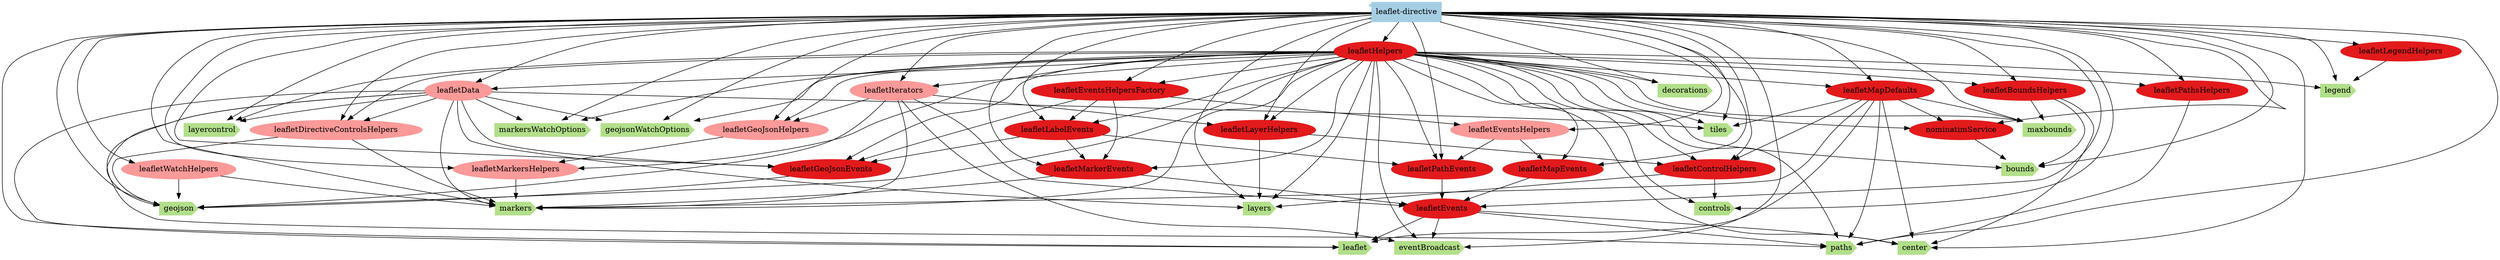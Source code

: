 digraph dependencies {
  node[shape="component",style="filled",colorscheme=paired12]

    node[shape="component"]
    
      "leaflet-directive"[label="leaflet-directive", color=1]
    

    
      
    

    node[shape="ellipse"]


    
      

      

      
        "leafletData"[label="leafletData", color=5]
      
        "leafletDirectiveControlsHelpers"[label="leafletDirectiveControlsHelpers", color=5]
      
        "leafletGeoJsonHelpers"[label="leafletGeoJsonHelpers", color=5]
      
        "leafletIterators"[label="leafletIterators", color=5]
      
        "leafletMarkersHelpers"[label="leafletMarkersHelpers", color=5]
      
        "leafletWatchHelpers"[label="leafletWatchHelpers", color=5]
      
        "leafletEventsHelpers"[label="leafletEventsHelpers", color=5]
      

      
        "leafletBoundsHelpers"[label="leafletBoundsHelpers", color=6]
      
        "leafletControlHelpers"[label="leafletControlHelpers", color=6]
      
        "leafletEvents"[label="leafletEvents", color=6]
      
        "leafletHelpers"[label="leafletHelpers", color=6]
      
        "leafletLayerHelpers"[label="leafletLayerHelpers", color=6]
      
        "leafletLegendHelpers"[label="leafletLegendHelpers", color=6]
      
        "leafletMapDefaults"[label="leafletMapDefaults", color=6]
      
        "leafletPathsHelpers"[label="leafletPathsHelpers", color=6]
      
        "nominatimService"[label="nominatimService", color=6]
      
        "leafletEventsHelpersFactory"[label="leafletEventsHelpersFactory", color=6]
      
        "leafletGeoJsonEvents"[label="leafletGeoJsonEvents", color=6]
      
        "leafletLabelEvents"[label="leafletLabelEvents", color=6]
      
        "leafletMapEvents"[label="leafletMapEvents", color=6]
      
        "leafletMarkerEvents"[label="leafletMarkerEvents", color=6]
      
        "leafletPathEvents"[label="leafletPathEvents", color=6]
      


      node[shape="cds"]

      

      
        "leaflet"[label="leaflet", color=3]
      
        "bounds"[label="bounds", color=3]
      
        "center"[label="center", color=3]
      
        "controls"[label="controls", color=3]
      
        "decorations"[label="decorations", color=3]
      
        "eventBroadcast"[label="eventBroadcast", color=3]
      
        "geojson"[label="geojson", color=3]
      
        "layercontrol"[label="layercontrol", color=3]
      
        "layers"[label="layers", color=3]
      
        "legend"[label="legend", color=3]
      
        "markers"[label="markers", color=3]
      
        "maxbounds"[label="maxbounds", color=3]
      
        "paths"[label="paths", color=3]
      
        "tiles"[label="tiles", color=3]
      
        "markersWatchOptions"[label="markersWatchOptions", color=3]
      
        "geojsonWatchOptions"[label="geojsonWatchOptions", color=3]
      





      node[shape="ellipse"]
      

      
        "leaflet-directive" -> "leaflet"
      
        "leaflet-directive" -> "bounds"
      
        "leaflet-directive" -> "center"
      
        "leaflet-directive" -> "controls"
      
        "leaflet-directive" -> "decorations"
      
        "leaflet-directive" -> "eventBroadcast"
      
        "leaflet-directive" -> "geojson"
      
        "leaflet-directive" -> "layercontrol"
      
        "leaflet-directive" -> "layers"
      
        "leaflet-directive" -> "legend"
      
        "leaflet-directive" -> "markers"
      
        "leaflet-directive" -> "maxbounds"
      
        "leaflet-directive" -> "paths"
      
        "leaflet-directive" -> "tiles"
      
        "leaflet-directive" -> "markersWatchOptions"
      
        "leaflet-directive" -> "geojsonWatchOptions"
      

      

      
        "leaflet-directive" -> "leafletData"
      
        "leaflet-directive" -> "leafletDirectiveControlsHelpers"
      
        "leaflet-directive" -> "leafletGeoJsonHelpers"
      
        "leaflet-directive" -> "leafletIterators"
      
        "leaflet-directive" -> "leafletMarkersHelpers"
      
        "leaflet-directive" -> "leafletWatchHelpers"
      
        "leaflet-directive" -> "leafletEventsHelpers"
      

      
        "leaflet-directive" -> "leafletBoundsHelpers"
      
        "leaflet-directive" -> "leafletControlHelpers"
      
        "leaflet-directive" -> "leafletEvents"
      
        "leaflet-directive" -> "leafletHelpers"
      
        "leaflet-directive" -> "leafletLayerHelpers"
      
        "leaflet-directive" -> "leafletLegendHelpers"
      
        "leaflet-directive" -> "leafletMapDefaults"
      
        "leaflet-directive" -> "leafletPathsHelpers"
      
        "leaflet-directive" -> "nominatimService"
      
        "leaflet-directive" -> "leafletEventsHelpersFactory"
      
        "leaflet-directive" -> "leafletGeoJsonEvents"
      
        "leaflet-directive" -> "leafletLabelEvents"
      
        "leaflet-directive" -> "leafletMapEvents"
      
        "leaflet-directive" -> "leafletMarkerEvents"
      
        "leaflet-directive" -> "leafletPathEvents"
      

      











      node[shape="ellipse",style="filled", color=8]
      

      
        
          "leafletData"[label="leafletData"]
          "leafletData" -> "leaflet"
        
          "leafletMapDefaults"[label="leafletMapDefaults"]
          "leafletMapDefaults" -> "leaflet"
        
          "leafletHelpers"[label="leafletHelpers"]
          "leafletHelpers" -> "leaflet"
        
          "leafletEvents"[label="leafletEvents"]
          "leafletEvents" -> "leaflet"
        
      
        
          "leafletHelpers"[label="leafletHelpers"]
          "leafletHelpers" -> "bounds"
        
          "nominatimService"[label="nominatimService"]
          "nominatimService" -> "bounds"
        
          "leafletBoundsHelpers"[label="leafletBoundsHelpers"]
          "leafletBoundsHelpers" -> "bounds"
        
      
        
          "leafletMapDefaults"[label="leafletMapDefaults"]
          "leafletMapDefaults" -> "center"
        
          "leafletHelpers"[label="leafletHelpers"]
          "leafletHelpers" -> "center"
        
          "leafletBoundsHelpers"[label="leafletBoundsHelpers"]
          "leafletBoundsHelpers" -> "center"
        
          "leafletEvents"[label="leafletEvents"]
          "leafletEvents" -> "center"
        
      
        
          "leafletHelpers"[label="leafletHelpers"]
          "leafletHelpers" -> "controls"
        
          "leafletControlHelpers"[label="leafletControlHelpers"]
          "leafletControlHelpers" -> "controls"
        
      
        
          "leafletHelpers"[label="leafletHelpers"]
          "leafletHelpers" -> "decorations"
        
      
        
          "leafletHelpers"[label="leafletHelpers"]
          "leafletHelpers" -> "eventBroadcast"
        
          "leafletEvents"[label="leafletEvents"]
          "leafletEvents" -> "eventBroadcast"
        
          "leafletIterators"[label="leafletIterators"]
          "leafletIterators" -> "eventBroadcast"
        
      
        
          "leafletData"[label="leafletData"]
          "leafletData" -> "geojson"
        
          "leafletHelpers"[label="leafletHelpers"]
          "leafletHelpers" -> "geojson"
        
          "leafletWatchHelpers"[label="leafletWatchHelpers"]
          "leafletWatchHelpers" -> "geojson"
        
          "leafletDirectiveControlsHelpers"[label="leafletDirectiveControlsHelpers"]
          "leafletDirectiveControlsHelpers" -> "geojson"
        
          "leafletIterators"[label="leafletIterators"]
          "leafletIterators" -> "geojson"
        
          "leafletGeoJsonEvents"[label="leafletGeoJsonEvents"]
          "leafletGeoJsonEvents" -> "geojson"
        
      
        
          "leafletData"[label="leafletData"]
          "leafletData" -> "layercontrol"
        
          "leafletHelpers"[label="leafletHelpers"]
          "leafletHelpers" -> "layercontrol"
        
      
        
          "leafletData"[label="leafletData"]
          "leafletData" -> "layers"
        
          "leafletHelpers"[label="leafletHelpers"]
          "leafletHelpers" -> "layers"
        
          "leafletLayerHelpers"[label="leafletLayerHelpers"]
          "leafletLayerHelpers" -> "layers"
        
          "leafletControlHelpers"[label="leafletControlHelpers"]
          "leafletControlHelpers" -> "layers"
        
      
        
          "leafletHelpers"[label="leafletHelpers"]
          "leafletHelpers" -> "legend"
        
          "leafletLegendHelpers"[label="leafletLegendHelpers"]
          "leafletLegendHelpers" -> "legend"
        
      
        
          "leafletData"[label="leafletData"]
          "leafletData" -> "markers"
        
          "leafletHelpers"[label="leafletHelpers"]
          "leafletHelpers" -> "markers"
        
          "leafletMapDefaults"[label="leafletMapDefaults"]
          "leafletMapDefaults" -> "markers"
        
          "leafletMarkersHelpers"[label="leafletMarkersHelpers"]
          "leafletMarkersHelpers" -> "markers"
        
          "leafletMarkerEvents"[label="leafletMarkerEvents"]
          "leafletMarkerEvents" -> "markers"
        
          "leafletIterators"[label="leafletIterators"]
          "leafletIterators" -> "markers"
        
          "leafletWatchHelpers"[label="leafletWatchHelpers"]
          "leafletWatchHelpers" -> "markers"
        
          "leafletDirectiveControlsHelpers"[label="leafletDirectiveControlsHelpers"]
          "leafletDirectiveControlsHelpers" -> "markers"
        
      
        
          "leafletMapDefaults"[label="leafletMapDefaults"]
          "leafletMapDefaults" -> "maxbounds"
        
          "leafletBoundsHelpers"[label="leafletBoundsHelpers"]
          "leafletBoundsHelpers" -> "maxbounds"
        
          "leafletHelpers"[label="leafletHelpers"]
          "leafletHelpers" -> "maxbounds"
        
      
        
          "leafletData"[label="leafletData"]
          "leafletData" -> "paths"
        
          "leafletMapDefaults"[label="leafletMapDefaults"]
          "leafletMapDefaults" -> "paths"
        
          "leafletHelpers"[label="leafletHelpers"]
          "leafletHelpers" -> "paths"
        
          "leafletPathsHelpers"[label="leafletPathsHelpers"]
          "leafletPathsHelpers" -> "paths"
        
          "leafletEvents"[label="leafletEvents"]
          "leafletEvents" -> "paths"
        
      
        
          "leafletData"[label="leafletData"]
          "leafletData" -> "tiles"
        
          "leafletMapDefaults"[label="leafletMapDefaults"]
          "leafletMapDefaults" -> "tiles"
        
          "leafletHelpers"[label="leafletHelpers"]
          "leafletHelpers" -> "tiles"
        
      
        
          "leafletData"[label="leafletData"]
          "leafletData" -> "markersWatchOptions"
        
          "leafletHelpers"[label="leafletHelpers"]
          "leafletHelpers" -> "markersWatchOptions"
        
      
        
          "leafletData"[label="leafletData"]
          "leafletData" -> "geojsonWatchOptions"
        
          "leafletHelpers"[label="leafletHelpers"]
          "leafletHelpers" -> "geojsonWatchOptions"
        
      

      

      
        
          "leafletHelpers"[label="leafletHelpers"]
          "leafletHelpers" -> "leafletData"
        
      
        
          "leafletData"[label="leafletData"]
          "leafletData" -> "leafletDirectiveControlsHelpers"
        
          "leafletHelpers"[label="leafletHelpers"]
          "leafletHelpers" -> "leafletDirectiveControlsHelpers"
        
      
        
          "leafletHelpers"[label="leafletHelpers"]
          "leafletHelpers" -> "leafletGeoJsonHelpers"
        
          "leafletIterators"[label="leafletIterators"]
          "leafletIterators" -> "leafletGeoJsonHelpers"
        
      
        
          "leafletHelpers"[label="leafletHelpers"]
          "leafletHelpers" -> "leafletIterators"
        
      
        
          "leafletHelpers"[label="leafletHelpers"]
          "leafletHelpers" -> "leafletMarkersHelpers"
        
          "leafletGeoJsonHelpers"[label="leafletGeoJsonHelpers"]
          "leafletGeoJsonHelpers" -> "leafletMarkersHelpers"
        
      
        
      
        
          "leafletEventsHelpersFactory"[label="leafletEventsHelpersFactory"]
          "leafletEventsHelpersFactory" -> "leafletEventsHelpers"
        
      

      
        
          "leafletHelpers"[label="leafletHelpers"]
          "leafletHelpers" -> "leafletBoundsHelpers"
        
      
        
          "leafletHelpers"[label="leafletHelpers"]
          "leafletHelpers" -> "leafletControlHelpers"
        
          "leafletLayerHelpers"[label="leafletLayerHelpers"]
          "leafletLayerHelpers" -> "leafletControlHelpers"
        
          "leafletMapDefaults"[label="leafletMapDefaults"]
          "leafletMapDefaults" -> "leafletControlHelpers"
        
      
        
          "leafletMapEvents"[label="leafletMapEvents"]
          "leafletMapEvents" -> "leafletEvents"
        
          "leafletMarkerEvents"[label="leafletMarkerEvents"]
          "leafletMarkerEvents" -> "leafletEvents"
        
          "leafletPathEvents"[label="leafletPathEvents"]
          "leafletPathEvents" -> "leafletEvents"
        
          "leafletIterators"[label="leafletIterators"]
          "leafletIterators" -> "leafletEvents"
        
      
        
      
        
          "leafletHelpers"[label="leafletHelpers"]
          "leafletHelpers" -> "leafletLayerHelpers"
        
          "leafletIterators"[label="leafletIterators"]
          "leafletIterators" -> "leafletLayerHelpers"
        
      
        
      
        
          "leafletHelpers"[label="leafletHelpers"]
          "leafletHelpers" -> "leafletMapDefaults"
        
      
        
          "leafletHelpers"[label="leafletHelpers"]
          "leafletHelpers" -> "leafletPathsHelpers"
        
      
        
          "leafletHelpers"[label="leafletHelpers"]
          "leafletHelpers" -> "nominatimService"
        
          "leafletMapDefaults"[label="leafletMapDefaults"]
          "leafletMapDefaults" -> "nominatimService"
        
      
        
          "leafletHelpers"[label="leafletHelpers"]
          "leafletHelpers" -> "leafletEventsHelpersFactory"
        
      
        
          "leafletHelpers"[label="leafletHelpers"]
          "leafletHelpers" -> "leafletGeoJsonEvents"
        
          "leafletEventsHelpersFactory"[label="leafletEventsHelpersFactory"]
          "leafletEventsHelpersFactory" -> "leafletGeoJsonEvents"
        
          "leafletLabelEvents"[label="leafletLabelEvents"]
          "leafletLabelEvents" -> "leafletGeoJsonEvents"
        
          "leafletData"[label="leafletData"]
          "leafletData" -> "leafletGeoJsonEvents"
        
      
        
          "leafletHelpers"[label="leafletHelpers"]
          "leafletHelpers" -> "leafletLabelEvents"
        
          "leafletEventsHelpersFactory"[label="leafletEventsHelpersFactory"]
          "leafletEventsHelpersFactory" -> "leafletLabelEvents"
        
      
        
          "leafletHelpers"[label="leafletHelpers"]
          "leafletHelpers" -> "leafletMapEvents"
        
          "leafletEventsHelpers"[label="leafletEventsHelpers"]
          "leafletEventsHelpers" -> "leafletMapEvents"
        
      
        
          "leafletHelpers"[label="leafletHelpers"]
          "leafletHelpers" -> "leafletMarkerEvents"
        
          "leafletEventsHelpersFactory"[label="leafletEventsHelpersFactory"]
          "leafletEventsHelpersFactory" -> "leafletMarkerEvents"
        
          "leafletLabelEvents"[label="leafletLabelEvents"]
          "leafletLabelEvents" -> "leafletMarkerEvents"
        
      
        
          "leafletHelpers"[label="leafletHelpers"]
          "leafletHelpers" -> "leafletPathEvents"
        
          "leafletLabelEvents"[label="leafletLabelEvents"]
          "leafletLabelEvents" -> "leafletPathEvents"
        
          "leafletEventsHelpers"[label="leafletEventsHelpers"]
          "leafletEventsHelpers" -> "leafletPathEvents"
        
      

      

    
}
